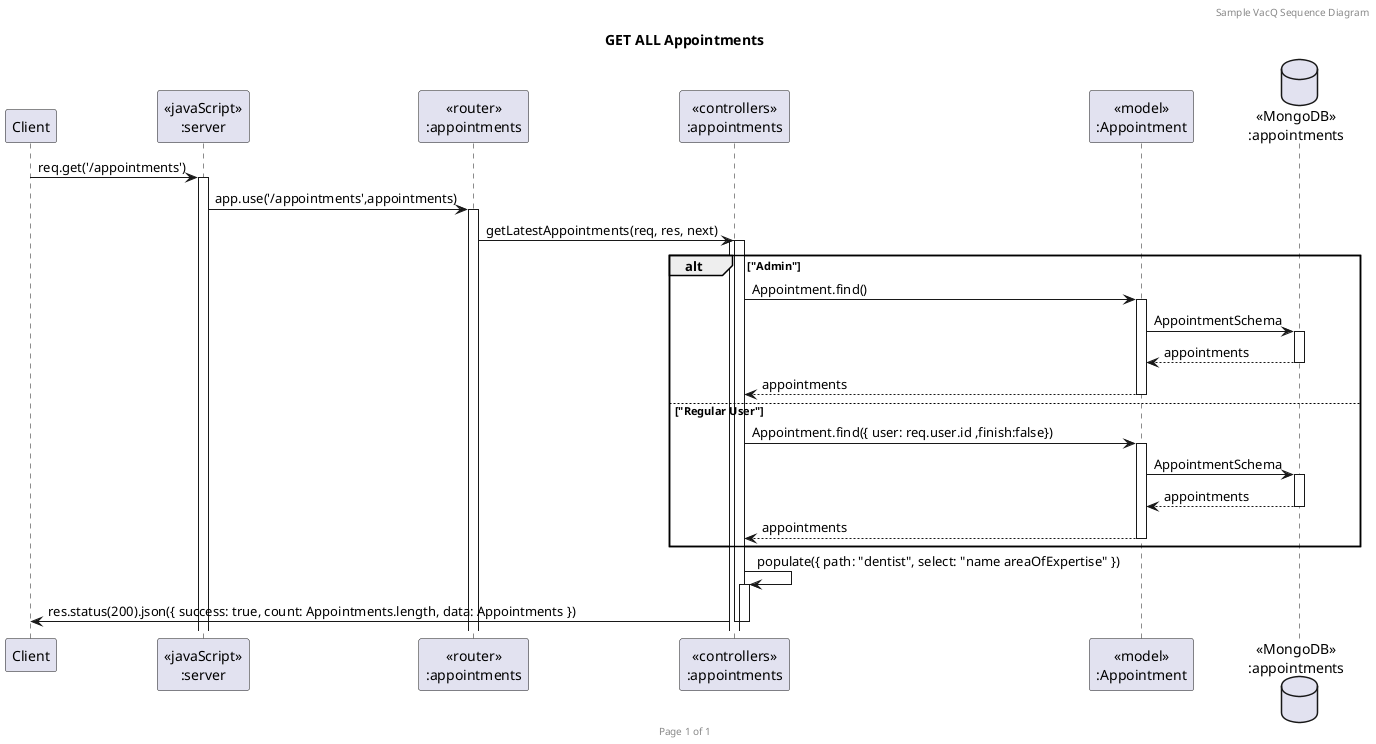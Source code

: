@startuml GET ALL

header Sample VacQ Sequence Diagram
footer Page %page% of %lastpage%
title "GET ALL Appointments"

participant "Client" as client
participant "<<javaScript>>\n:server" as server
participant "<<router>>\n:appointments" as routerAppointments
participant "<<controllers>>\n:appointments" as controllersAppointments
participant "<<model>>\n:Appointment" as modelAppointment
database "<<MongoDB>>\n:appointments" as AppointmentsDatabase

client->server ++:req.get('/appointments')
server->routerAppointments ++:app.use('/appointments',appointments)
routerAppointments -> controllersAppointments ++:getLatestAppointments(req, res, next)
activate controllersAppointments

alt "Admin"
    controllersAppointments->modelAppointment ++:Appointment.find()
    modelAppointment ->AppointmentsDatabase ++: AppointmentSchema
    AppointmentsDatabase --> modelAppointment --: appointments
    controllersAppointments <-- modelAppointment --:appointments
else "Regular User"
    controllersAppointments->modelAppointment ++:Appointment.find({ user: req.user.id ,finish:false})
    modelAppointment ->AppointmentsDatabase ++: AppointmentSchema
    AppointmentsDatabase --> modelAppointment --: appointments
    controllersAppointments <-- modelAppointment --:appointments
end

controllersAppointments->controllersAppointments ++:populate({ path: "dentist", select: "name areaOfExpertise" })
controllersAppointments->client --:res.status(200).json({ success: true, count: Appointments.length, data: Appointments })

deactivate controllersAppointments
@enduml
